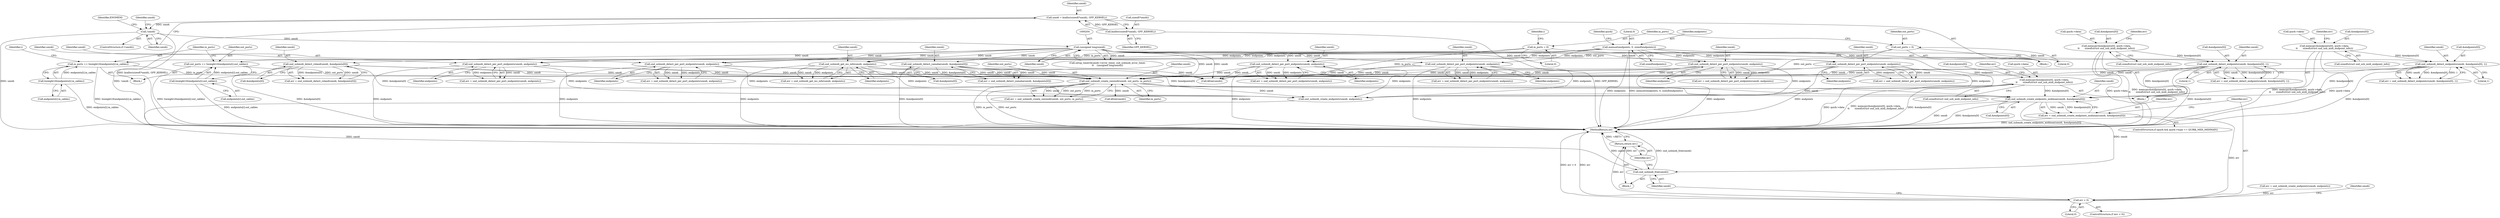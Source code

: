 digraph "0_linux_07d86ca93db7e5cdf4743564d98292042ec21af7@API" {
"1000541" [label="(Call,snd_usbmidi_create_endpoints_midiman(umidi, &endpoints[0]))"];
"1000518" [label="(Call,snd_usbmidi_create_rawmidi(umidi, out_ports, in_ports))"];
"1000441" [label="(Call,snd_usbmidi_detect_per_port_endpoints(umidi, endpoints))"];
"1000203" [label="(Call,(unsigned long)umidi)"];
"1000129" [label="(Call,!umidi)"];
"1000121" [label="(Call,umidi = kzalloc(sizeof(*umidi), GFP_KERNEL))"];
"1000123" [label="(Call,kzalloc(sizeof(*umidi), GFP_KERNEL))"];
"1000206" [label="(Call,memset(endpoints, 0, sizeof(endpoints)))"];
"1000318" [label="(Call,snd_usbmidi_detect_per_port_endpoints(umidi, endpoints))"];
"1000398" [label="(Call,snd_usbmidi_detect_per_port_endpoints(umidi, endpoints))"];
"1000368" [label="(Call,snd_usbmidi_detect_endpoints(umidi, &endpoints[0], 1))"];
"1000356" [label="(Call,memcpy(&endpoints[0], quirk->data,\n\t\t       sizeof(struct snd_usb_midi_endpoint_info)))"];
"1000454" [label="(Call,snd_usbmidi_detect_per_port_endpoints(umidi, endpoints))"];
"1000222" [label="(Call,snd_usbmidi_get_ms_info(umidi, endpoints))"];
"1000281" [label="(Call,snd_usbmidi_detect_roland(umidi, &endpoints[0]))"];
"1000260" [label="(Call,snd_usbmidi_detect_endpoints(umidi, &endpoints[0], 1))"];
"1000248" [label="(Call,memcpy(&endpoints[0], quirk->data,\n\t\t       sizeof(struct snd_usb_midi_endpoint_info)))"];
"1000385" [label="(Call,snd_usbmidi_detect_per_port_endpoints(umidi, endpoints))"];
"1000345" [label="(Call,snd_usbmidi_detect_per_port_endpoints(umidi, endpoints))"];
"1000271" [label="(Call,snd_usbmidi_detect_yamaha(umidi, &endpoints[0]))"];
"1000500" [label="(Call,out_ports += hweight16(endpoints[i].out_cables))"];
"1000502" [label="(Call,hweight16(endpoints[i].out_cables))"];
"1000484" [label="(Call,out_ports = 0)"];
"1000508" [label="(Call,in_ports += hweight16(endpoints[i].in_cables))"];
"1000510" [label="(Call,hweight16(endpoints[i].in_cables))"];
"1000487" [label="(Call,in_ports = 0)"];
"1000295" [label="(Call,memcpy(&endpoints[0], quirk->data,\n\t\t       sizeof(struct snd_usb_midi_endpoint_info)))"];
"1000539" [label="(Call,err = snd_usbmidi_create_endpoints_midiman(umidi, &endpoints[0]))"];
"1000554" [label="(Call,err < 0)"];
"1000560" [label="(Return,return err;)"];
"1000558" [label="(Call,snd_usbmidi_free(umidi))"];
"1000541" [label="(Call,snd_usbmidi_create_endpoints_midiman(umidi, &endpoints[0]))"];
"1000498" [label="(Identifier,i)"];
"1000269" [label="(Call,err = snd_usbmidi_detect_yamaha(umidi, &endpoints[0]))"];
"1000383" [label="(Call,err = snd_usbmidi_detect_per_port_endpoints(umidi, endpoints))"];
"1000114" [label="(Block,)"];
"1000222" [label="(Call,snd_usbmidi_get_ms_info(umidi, endpoints))"];
"1000452" [label="(Call,err = snd_usbmidi_detect_per_port_endpoints(umidi, endpoints))"];
"1000500" [label="(Call,out_ports += hweight16(endpoints[i].out_cables))"];
"1000347" [label="(Identifier,endpoints)"];
"1000554" [label="(Call,err < 0)"];
"1000256" [label="(Call,sizeof(struct snd_usb_midi_endpoint_info))"];
"1000266" [label="(Literal,1)"];
"1000207" [label="(Identifier,endpoints)"];
"1000249" [label="(Call,&endpoints[0])"];
"1000262" [label="(Call,&endpoints[0])"];
"1000442" [label="(Identifier,umidi)"];
"1000484" [label="(Call,out_ports = 0)"];
"1000489" [label="(Literal,0)"];
"1000133" [label="(Identifier,ENOMEM)"];
"1000540" [label="(Identifier,err)"];
"1000283" [label="(Call,&endpoints[0])"];
"1000543" [label="(Call,&endpoints[0])"];
"1000486" [label="(Literal,0)"];
"1000521" [label="(Identifier,in_ports)"];
"1000487" [label="(Call,in_ports = 0)"];
"1000499" [label="(Block,)"];
"1000518" [label="(Call,snd_usbmidi_create_rawmidi(umidi, out_ports, in_ports))"];
"1000129" [label="(Call,!umidi)"];
"1000516" [label="(Call,err = snd_usbmidi_create_rawmidi(umidi, out_ports, in_ports))"];
"1000455" [label="(Identifier,umidi)"];
"1000123" [label="(Call,kzalloc(sizeof(*umidi), GFP_KERNEL))"];
"1000370" [label="(Call,&endpoints[0])"];
"1000259" [label="(Identifier,err)"];
"1000127" [label="(Identifier,GFP_KERNEL)"];
"1000356" [label="(Call,memcpy(&endpoints[0], quirk->data,\n\t\t       sizeof(struct snd_usb_midi_endpoint_info)))"];
"1000124" [label="(Call,sizeof(*umidi))"];
"1000319" [label="(Identifier,umidi)"];
"1000561" [label="(Identifier,err)"];
"1000271" [label="(Call,snd_usbmidi_detect_yamaha(umidi, &endpoints[0]))"];
"1000550" [label="(Call,snd_usbmidi_create_endpoints(umidi, endpoints))"];
"1000316" [label="(Call,err = snd_usbmidi_detect_per_port_endpoints(umidi, endpoints))"];
"1000343" [label="(Call,err = snd_usbmidi_detect_per_port_endpoints(umidi, endpoints))"];
"1000501" [label="(Identifier,out_ports)"];
"1000508" [label="(Call,in_ports += hweight16(endpoints[i].in_cables))"];
"1000303" [label="(Call,sizeof(struct snd_usb_midi_endpoint_info))"];
"1000560" [label="(Return,return err;)"];
"1000128" [label="(ControlStructure,if (!umidi))"];
"1000398" [label="(Call,snd_usbmidi_detect_per_port_endpoints(umidi, endpoints))"];
"1000205" [label="(Identifier,umidi)"];
"1000519" [label="(Identifier,umidi)"];
"1000509" [label="(Identifier,in_ports)"];
"1000203" [label="(Call,(unsigned long)umidi)"];
"1000555" [label="(Identifier,err)"];
"1000261" [label="(Identifier,umidi)"];
"1000130" [label="(Identifier,umidi)"];
"1000367" [label="(Identifier,err)"];
"1000441" [label="(Call,snd_usbmidi_detect_per_port_endpoints(umidi, endpoints))"];
"1000260" [label="(Call,snd_usbmidi_detect_endpoints(umidi, &endpoints[0], 1))"];
"1000273" [label="(Call,&endpoints[0])"];
"1000558" [label="(Call,snd_usbmidi_free(umidi))"];
"1000345" [label="(Call,snd_usbmidi_detect_per_port_endpoints(umidi, endpoints))"];
"1000122" [label="(Identifier,umidi)"];
"1000318" [label="(Call,snd_usbmidi_detect_per_port_endpoints(umidi, endpoints))"];
"1000542" [label="(Identifier,umidi)"];
"1000480" [label="(Call,kfree(umidi))"];
"1000456" [label="(Identifier,endpoints)"];
"1000385" [label="(Call,snd_usbmidi_detect_per_port_endpoints(umidi, endpoints))"];
"1000213" [label="(Identifier,quirk)"];
"1000520" [label="(Identifier,out_ports)"];
"1000208" [label="(Literal,0)"];
"1000364" [label="(Call,sizeof(struct snd_usb_midi_endpoint_info))"];
"1000400" [label="(Identifier,endpoints)"];
"1000306" [label="(Identifier,err)"];
"1000366" [label="(Call,err = snd_usbmidi_detect_endpoints(umidi, &endpoints[0], 1))"];
"1000368" [label="(Call,snd_usbmidi_detect_endpoints(umidi, &endpoints[0], 1))"];
"1000454" [label="(Call,snd_usbmidi_detect_per_port_endpoints(umidi, endpoints))"];
"1000492" [label="(Identifier,i)"];
"1000511" [label="(Call,endpoints[i].in_cables)"];
"1000121" [label="(Call,umidi = kzalloc(sizeof(*umidi), GFP_KERNEL))"];
"1000548" [label="(Call,err = snd_usbmidi_create_endpoints(umidi, endpoints))"];
"1000295" [label="(Call,memcpy(&endpoints[0], quirk->data,\n\t\t       sizeof(struct snd_usb_midi_endpoint_info)))"];
"1000539" [label="(Call,err = snd_usbmidi_create_endpoints_midiman(umidi, &endpoints[0]))"];
"1000556" [label="(Literal,0)"];
"1000220" [label="(Call,err = snd_usbmidi_get_ms_info(umidi, endpoints))"];
"1000399" [label="(Identifier,umidi)"];
"1000272" [label="(Identifier,umidi)"];
"1000258" [label="(Call,err = snd_usbmidi_detect_endpoints(umidi, &endpoints[0], 1))"];
"1000300" [label="(Call,quirk->data)"];
"1000346" [label="(Identifier,umidi)"];
"1000197" [label="(Call,setup_timer(&umidi->error_timer, snd_usbmidi_error_timer,\n\t\t    (unsigned long)umidi))"];
"1000281" [label="(Call,snd_usbmidi_detect_roland(umidi, &endpoints[0]))"];
"1000531" [label="(ControlStructure,if (quirk && quirk->type == QUIRK_MIDI_MIDIMAN))"];
"1000357" [label="(Call,&endpoints[0])"];
"1000223" [label="(Identifier,umidi)"];
"1000296" [label="(Call,&endpoints[0])"];
"1000559" [label="(Identifier,umidi)"];
"1000218" [label="(Block,)"];
"1000485" [label="(Identifier,out_ports)"];
"1000206" [label="(Call,memset(endpoints, 0, sizeof(endpoints)))"];
"1000553" [label="(ControlStructure,if (err < 0))"];
"1000488" [label="(Identifier,in_ports)"];
"1000387" [label="(Identifier,endpoints)"];
"1000248" [label="(Call,memcpy(&endpoints[0], quirk->data,\n\t\t       sizeof(struct snd_usb_midi_endpoint_info)))"];
"1000527" [label="(Call,kfree(umidi))"];
"1000386" [label="(Identifier,umidi)"];
"1000502" [label="(Call,hweight16(endpoints[i].out_cables))"];
"1000361" [label="(Call,quirk->data)"];
"1000279" [label="(Call,err = snd_usbmidi_detect_roland(umidi, &endpoints[0]))"];
"1000564" [label="(Identifier,umidi)"];
"1000224" [label="(Identifier,endpoints)"];
"1000209" [label="(Call,sizeof(endpoints))"];
"1000369" [label="(Identifier,umidi)"];
"1000557" [label="(Block,)"];
"1000136" [label="(Identifier,umidi)"];
"1000253" [label="(Call,quirk->data)"];
"1000374" [label="(Literal,1)"];
"1000503" [label="(Call,endpoints[i].out_cables)"];
"1000396" [label="(Call,err = snd_usbmidi_detect_per_port_endpoints(umidi, endpoints))"];
"1000510" [label="(Call,hweight16(endpoints[i].in_cables))"];
"1000574" [label="(MethodReturn,int)"];
"1000282" [label="(Identifier,umidi)"];
"1000439" [label="(Call,err = snd_usbmidi_detect_per_port_endpoints(umidi, endpoints))"];
"1000320" [label="(Identifier,endpoints)"];
"1000443" [label="(Identifier,endpoints)"];
"1000541" -> "1000539"  [label="AST: "];
"1000541" -> "1000543"  [label="CFG: "];
"1000542" -> "1000541"  [label="AST: "];
"1000543" -> "1000541"  [label="AST: "];
"1000539" -> "1000541"  [label="CFG: "];
"1000541" -> "1000574"  [label="DDG: umidi"];
"1000541" -> "1000574"  [label="DDG: &endpoints[0]"];
"1000541" -> "1000539"  [label="DDG: umidi"];
"1000541" -> "1000539"  [label="DDG: &endpoints[0]"];
"1000518" -> "1000541"  [label="DDG: umidi"];
"1000368" -> "1000541"  [label="DDG: &endpoints[0]"];
"1000295" -> "1000541"  [label="DDG: &endpoints[0]"];
"1000260" -> "1000541"  [label="DDG: &endpoints[0]"];
"1000271" -> "1000541"  [label="DDG: &endpoints[0]"];
"1000281" -> "1000541"  [label="DDG: &endpoints[0]"];
"1000541" -> "1000558"  [label="DDG: umidi"];
"1000518" -> "1000516"  [label="AST: "];
"1000518" -> "1000521"  [label="CFG: "];
"1000519" -> "1000518"  [label="AST: "];
"1000520" -> "1000518"  [label="AST: "];
"1000521" -> "1000518"  [label="AST: "];
"1000516" -> "1000518"  [label="CFG: "];
"1000518" -> "1000574"  [label="DDG: out_ports"];
"1000518" -> "1000574"  [label="DDG: in_ports"];
"1000518" -> "1000516"  [label="DDG: umidi"];
"1000518" -> "1000516"  [label="DDG: out_ports"];
"1000518" -> "1000516"  [label="DDG: in_ports"];
"1000441" -> "1000518"  [label="DDG: umidi"];
"1000318" -> "1000518"  [label="DDG: umidi"];
"1000203" -> "1000518"  [label="DDG: umidi"];
"1000398" -> "1000518"  [label="DDG: umidi"];
"1000368" -> "1000518"  [label="DDG: umidi"];
"1000454" -> "1000518"  [label="DDG: umidi"];
"1000222" -> "1000518"  [label="DDG: umidi"];
"1000281" -> "1000518"  [label="DDG: umidi"];
"1000260" -> "1000518"  [label="DDG: umidi"];
"1000385" -> "1000518"  [label="DDG: umidi"];
"1000345" -> "1000518"  [label="DDG: umidi"];
"1000271" -> "1000518"  [label="DDG: umidi"];
"1000500" -> "1000518"  [label="DDG: out_ports"];
"1000484" -> "1000518"  [label="DDG: out_ports"];
"1000508" -> "1000518"  [label="DDG: in_ports"];
"1000487" -> "1000518"  [label="DDG: in_ports"];
"1000518" -> "1000527"  [label="DDG: umidi"];
"1000518" -> "1000550"  [label="DDG: umidi"];
"1000441" -> "1000439"  [label="AST: "];
"1000441" -> "1000443"  [label="CFG: "];
"1000442" -> "1000441"  [label="AST: "];
"1000443" -> "1000441"  [label="AST: "];
"1000439" -> "1000441"  [label="CFG: "];
"1000441" -> "1000574"  [label="DDG: endpoints"];
"1000441" -> "1000439"  [label="DDG: umidi"];
"1000441" -> "1000439"  [label="DDG: endpoints"];
"1000203" -> "1000441"  [label="DDG: umidi"];
"1000206" -> "1000441"  [label="DDG: endpoints"];
"1000441" -> "1000480"  [label="DDG: umidi"];
"1000441" -> "1000550"  [label="DDG: endpoints"];
"1000203" -> "1000197"  [label="AST: "];
"1000203" -> "1000205"  [label="CFG: "];
"1000204" -> "1000203"  [label="AST: "];
"1000205" -> "1000203"  [label="AST: "];
"1000197" -> "1000203"  [label="CFG: "];
"1000203" -> "1000197"  [label="DDG: umidi"];
"1000129" -> "1000203"  [label="DDG: umidi"];
"1000203" -> "1000222"  [label="DDG: umidi"];
"1000203" -> "1000260"  [label="DDG: umidi"];
"1000203" -> "1000271"  [label="DDG: umidi"];
"1000203" -> "1000281"  [label="DDG: umidi"];
"1000203" -> "1000318"  [label="DDG: umidi"];
"1000203" -> "1000345"  [label="DDG: umidi"];
"1000203" -> "1000368"  [label="DDG: umidi"];
"1000203" -> "1000385"  [label="DDG: umidi"];
"1000203" -> "1000398"  [label="DDG: umidi"];
"1000203" -> "1000454"  [label="DDG: umidi"];
"1000203" -> "1000480"  [label="DDG: umidi"];
"1000129" -> "1000128"  [label="AST: "];
"1000129" -> "1000130"  [label="CFG: "];
"1000130" -> "1000129"  [label="AST: "];
"1000133" -> "1000129"  [label="CFG: "];
"1000136" -> "1000129"  [label="CFG: "];
"1000129" -> "1000574"  [label="DDG: umidi"];
"1000129" -> "1000574"  [label="DDG: !umidi"];
"1000121" -> "1000129"  [label="DDG: umidi"];
"1000121" -> "1000114"  [label="AST: "];
"1000121" -> "1000123"  [label="CFG: "];
"1000122" -> "1000121"  [label="AST: "];
"1000123" -> "1000121"  [label="AST: "];
"1000130" -> "1000121"  [label="CFG: "];
"1000121" -> "1000574"  [label="DDG: kzalloc(sizeof(*umidi), GFP_KERNEL)"];
"1000123" -> "1000121"  [label="DDG: GFP_KERNEL"];
"1000123" -> "1000127"  [label="CFG: "];
"1000124" -> "1000123"  [label="AST: "];
"1000127" -> "1000123"  [label="AST: "];
"1000123" -> "1000574"  [label="DDG: GFP_KERNEL"];
"1000206" -> "1000114"  [label="AST: "];
"1000206" -> "1000209"  [label="CFG: "];
"1000207" -> "1000206"  [label="AST: "];
"1000208" -> "1000206"  [label="AST: "];
"1000209" -> "1000206"  [label="AST: "];
"1000213" -> "1000206"  [label="CFG: "];
"1000206" -> "1000574"  [label="DDG: memset(endpoints, 0, sizeof(endpoints))"];
"1000206" -> "1000574"  [label="DDG: endpoints"];
"1000206" -> "1000222"  [label="DDG: endpoints"];
"1000206" -> "1000318"  [label="DDG: endpoints"];
"1000206" -> "1000345"  [label="DDG: endpoints"];
"1000206" -> "1000385"  [label="DDG: endpoints"];
"1000206" -> "1000398"  [label="DDG: endpoints"];
"1000206" -> "1000454"  [label="DDG: endpoints"];
"1000206" -> "1000550"  [label="DDG: endpoints"];
"1000318" -> "1000316"  [label="AST: "];
"1000318" -> "1000320"  [label="CFG: "];
"1000319" -> "1000318"  [label="AST: "];
"1000320" -> "1000318"  [label="AST: "];
"1000316" -> "1000318"  [label="CFG: "];
"1000318" -> "1000574"  [label="DDG: endpoints"];
"1000318" -> "1000316"  [label="DDG: umidi"];
"1000318" -> "1000316"  [label="DDG: endpoints"];
"1000318" -> "1000480"  [label="DDG: umidi"];
"1000318" -> "1000550"  [label="DDG: endpoints"];
"1000398" -> "1000396"  [label="AST: "];
"1000398" -> "1000400"  [label="CFG: "];
"1000399" -> "1000398"  [label="AST: "];
"1000400" -> "1000398"  [label="AST: "];
"1000396" -> "1000398"  [label="CFG: "];
"1000398" -> "1000574"  [label="DDG: endpoints"];
"1000398" -> "1000396"  [label="DDG: umidi"];
"1000398" -> "1000396"  [label="DDG: endpoints"];
"1000398" -> "1000480"  [label="DDG: umidi"];
"1000398" -> "1000550"  [label="DDG: endpoints"];
"1000368" -> "1000366"  [label="AST: "];
"1000368" -> "1000374"  [label="CFG: "];
"1000369" -> "1000368"  [label="AST: "];
"1000370" -> "1000368"  [label="AST: "];
"1000374" -> "1000368"  [label="AST: "];
"1000366" -> "1000368"  [label="CFG: "];
"1000368" -> "1000574"  [label="DDG: &endpoints[0]"];
"1000368" -> "1000366"  [label="DDG: umidi"];
"1000368" -> "1000366"  [label="DDG: &endpoints[0]"];
"1000368" -> "1000366"  [label="DDG: 1"];
"1000356" -> "1000368"  [label="DDG: &endpoints[0]"];
"1000368" -> "1000480"  [label="DDG: umidi"];
"1000356" -> "1000218"  [label="AST: "];
"1000356" -> "1000364"  [label="CFG: "];
"1000357" -> "1000356"  [label="AST: "];
"1000361" -> "1000356"  [label="AST: "];
"1000364" -> "1000356"  [label="AST: "];
"1000367" -> "1000356"  [label="CFG: "];
"1000356" -> "1000574"  [label="DDG: memcpy(&endpoints[0], quirk->data,\n\t\t       sizeof(struct snd_usb_midi_endpoint_info))"];
"1000356" -> "1000574"  [label="DDG: quirk->data"];
"1000454" -> "1000452"  [label="AST: "];
"1000454" -> "1000456"  [label="CFG: "];
"1000455" -> "1000454"  [label="AST: "];
"1000456" -> "1000454"  [label="AST: "];
"1000452" -> "1000454"  [label="CFG: "];
"1000454" -> "1000574"  [label="DDG: endpoints"];
"1000454" -> "1000452"  [label="DDG: umidi"];
"1000454" -> "1000452"  [label="DDG: endpoints"];
"1000454" -> "1000480"  [label="DDG: umidi"];
"1000454" -> "1000550"  [label="DDG: endpoints"];
"1000222" -> "1000220"  [label="AST: "];
"1000222" -> "1000224"  [label="CFG: "];
"1000223" -> "1000222"  [label="AST: "];
"1000224" -> "1000222"  [label="AST: "];
"1000220" -> "1000222"  [label="CFG: "];
"1000222" -> "1000574"  [label="DDG: endpoints"];
"1000222" -> "1000220"  [label="DDG: umidi"];
"1000222" -> "1000220"  [label="DDG: endpoints"];
"1000222" -> "1000480"  [label="DDG: umidi"];
"1000222" -> "1000550"  [label="DDG: endpoints"];
"1000281" -> "1000279"  [label="AST: "];
"1000281" -> "1000283"  [label="CFG: "];
"1000282" -> "1000281"  [label="AST: "];
"1000283" -> "1000281"  [label="AST: "];
"1000279" -> "1000281"  [label="CFG: "];
"1000281" -> "1000574"  [label="DDG: &endpoints[0]"];
"1000281" -> "1000279"  [label="DDG: umidi"];
"1000281" -> "1000279"  [label="DDG: &endpoints[0]"];
"1000281" -> "1000480"  [label="DDG: umidi"];
"1000260" -> "1000258"  [label="AST: "];
"1000260" -> "1000266"  [label="CFG: "];
"1000261" -> "1000260"  [label="AST: "];
"1000262" -> "1000260"  [label="AST: "];
"1000266" -> "1000260"  [label="AST: "];
"1000258" -> "1000260"  [label="CFG: "];
"1000260" -> "1000574"  [label="DDG: &endpoints[0]"];
"1000260" -> "1000258"  [label="DDG: umidi"];
"1000260" -> "1000258"  [label="DDG: &endpoints[0]"];
"1000260" -> "1000258"  [label="DDG: 1"];
"1000248" -> "1000260"  [label="DDG: &endpoints[0]"];
"1000260" -> "1000480"  [label="DDG: umidi"];
"1000248" -> "1000218"  [label="AST: "];
"1000248" -> "1000256"  [label="CFG: "];
"1000249" -> "1000248"  [label="AST: "];
"1000253" -> "1000248"  [label="AST: "];
"1000256" -> "1000248"  [label="AST: "];
"1000259" -> "1000248"  [label="CFG: "];
"1000248" -> "1000574"  [label="DDG: memcpy(&endpoints[0], quirk->data,\n\t\t       sizeof(struct snd_usb_midi_endpoint_info))"];
"1000248" -> "1000574"  [label="DDG: quirk->data"];
"1000385" -> "1000383"  [label="AST: "];
"1000385" -> "1000387"  [label="CFG: "];
"1000386" -> "1000385"  [label="AST: "];
"1000387" -> "1000385"  [label="AST: "];
"1000383" -> "1000385"  [label="CFG: "];
"1000385" -> "1000574"  [label="DDG: endpoints"];
"1000385" -> "1000383"  [label="DDG: umidi"];
"1000385" -> "1000383"  [label="DDG: endpoints"];
"1000385" -> "1000480"  [label="DDG: umidi"];
"1000385" -> "1000550"  [label="DDG: endpoints"];
"1000345" -> "1000343"  [label="AST: "];
"1000345" -> "1000347"  [label="CFG: "];
"1000346" -> "1000345"  [label="AST: "];
"1000347" -> "1000345"  [label="AST: "];
"1000343" -> "1000345"  [label="CFG: "];
"1000345" -> "1000574"  [label="DDG: endpoints"];
"1000345" -> "1000343"  [label="DDG: umidi"];
"1000345" -> "1000343"  [label="DDG: endpoints"];
"1000345" -> "1000480"  [label="DDG: umidi"];
"1000345" -> "1000550"  [label="DDG: endpoints"];
"1000271" -> "1000269"  [label="AST: "];
"1000271" -> "1000273"  [label="CFG: "];
"1000272" -> "1000271"  [label="AST: "];
"1000273" -> "1000271"  [label="AST: "];
"1000269" -> "1000271"  [label="CFG: "];
"1000271" -> "1000574"  [label="DDG: &endpoints[0]"];
"1000271" -> "1000269"  [label="DDG: umidi"];
"1000271" -> "1000269"  [label="DDG: &endpoints[0]"];
"1000271" -> "1000480"  [label="DDG: umidi"];
"1000500" -> "1000499"  [label="AST: "];
"1000500" -> "1000502"  [label="CFG: "];
"1000501" -> "1000500"  [label="AST: "];
"1000502" -> "1000500"  [label="AST: "];
"1000509" -> "1000500"  [label="CFG: "];
"1000500" -> "1000574"  [label="DDG: hweight16(endpoints[i].out_cables)"];
"1000502" -> "1000500"  [label="DDG: endpoints[i].out_cables"];
"1000484" -> "1000500"  [label="DDG: out_ports"];
"1000502" -> "1000503"  [label="CFG: "];
"1000503" -> "1000502"  [label="AST: "];
"1000502" -> "1000574"  [label="DDG: endpoints[i].out_cables"];
"1000484" -> "1000114"  [label="AST: "];
"1000484" -> "1000486"  [label="CFG: "];
"1000485" -> "1000484"  [label="AST: "];
"1000486" -> "1000484"  [label="AST: "];
"1000488" -> "1000484"  [label="CFG: "];
"1000508" -> "1000499"  [label="AST: "];
"1000508" -> "1000510"  [label="CFG: "];
"1000509" -> "1000508"  [label="AST: "];
"1000510" -> "1000508"  [label="AST: "];
"1000498" -> "1000508"  [label="CFG: "];
"1000508" -> "1000574"  [label="DDG: hweight16(endpoints[i].in_cables)"];
"1000510" -> "1000508"  [label="DDG: endpoints[i].in_cables"];
"1000487" -> "1000508"  [label="DDG: in_ports"];
"1000510" -> "1000511"  [label="CFG: "];
"1000511" -> "1000510"  [label="AST: "];
"1000510" -> "1000574"  [label="DDG: endpoints[i].in_cables"];
"1000487" -> "1000114"  [label="AST: "];
"1000487" -> "1000489"  [label="CFG: "];
"1000488" -> "1000487"  [label="AST: "];
"1000489" -> "1000487"  [label="AST: "];
"1000492" -> "1000487"  [label="CFG: "];
"1000295" -> "1000218"  [label="AST: "];
"1000295" -> "1000303"  [label="CFG: "];
"1000296" -> "1000295"  [label="AST: "];
"1000300" -> "1000295"  [label="AST: "];
"1000303" -> "1000295"  [label="AST: "];
"1000306" -> "1000295"  [label="CFG: "];
"1000295" -> "1000574"  [label="DDG: &endpoints[0]"];
"1000295" -> "1000574"  [label="DDG: quirk->data"];
"1000295" -> "1000574"  [label="DDG: memcpy(&endpoints[0], quirk->data,\n\t\t       sizeof(struct snd_usb_midi_endpoint_info))"];
"1000539" -> "1000531"  [label="AST: "];
"1000540" -> "1000539"  [label="AST: "];
"1000555" -> "1000539"  [label="CFG: "];
"1000539" -> "1000574"  [label="DDG: snd_usbmidi_create_endpoints_midiman(umidi, &endpoints[0])"];
"1000539" -> "1000554"  [label="DDG: err"];
"1000554" -> "1000553"  [label="AST: "];
"1000554" -> "1000556"  [label="CFG: "];
"1000555" -> "1000554"  [label="AST: "];
"1000556" -> "1000554"  [label="AST: "];
"1000559" -> "1000554"  [label="CFG: "];
"1000564" -> "1000554"  [label="CFG: "];
"1000554" -> "1000574"  [label="DDG: err < 0"];
"1000554" -> "1000574"  [label="DDG: err"];
"1000548" -> "1000554"  [label="DDG: err"];
"1000554" -> "1000560"  [label="DDG: err"];
"1000560" -> "1000557"  [label="AST: "];
"1000560" -> "1000561"  [label="CFG: "];
"1000561" -> "1000560"  [label="AST: "];
"1000574" -> "1000560"  [label="CFG: "];
"1000560" -> "1000574"  [label="DDG: <RET>"];
"1000561" -> "1000560"  [label="DDG: err"];
"1000558" -> "1000557"  [label="AST: "];
"1000558" -> "1000559"  [label="CFG: "];
"1000559" -> "1000558"  [label="AST: "];
"1000561" -> "1000558"  [label="CFG: "];
"1000558" -> "1000574"  [label="DDG: snd_usbmidi_free(umidi)"];
"1000558" -> "1000574"  [label="DDG: umidi"];
"1000550" -> "1000558"  [label="DDG: umidi"];
}
